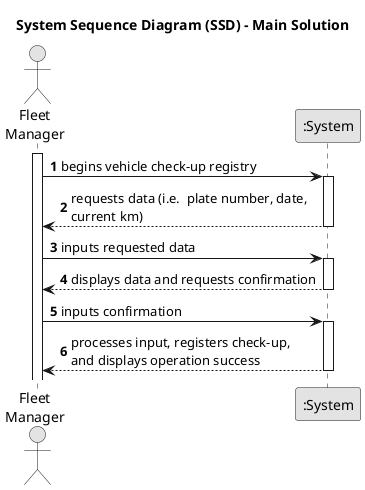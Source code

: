 @startuml
skinparam monochrome true
skinparam packageStyle rectangle
skinparam shadowing false

title System Sequence Diagram (SSD) - Main Solution

autonumber

actor "Fleet\nManager" as Employee
participant ":System" as System

activate Employee

    Employee -> System : begins vehicle check-up registry
    activate System

        System --> Employee : requests data (i.e.  plate number, date,\ncurrent km)
    deactivate System

    Employee -> System : inputs requested data
    activate System

        System --> Employee : displays data and requests confirmation
    deactivate System

    Employee -> System : inputs confirmation
    activate System

        System --> Employee : processes input, registers check-up,\nand displays operation success
    deactivate System

@enduml